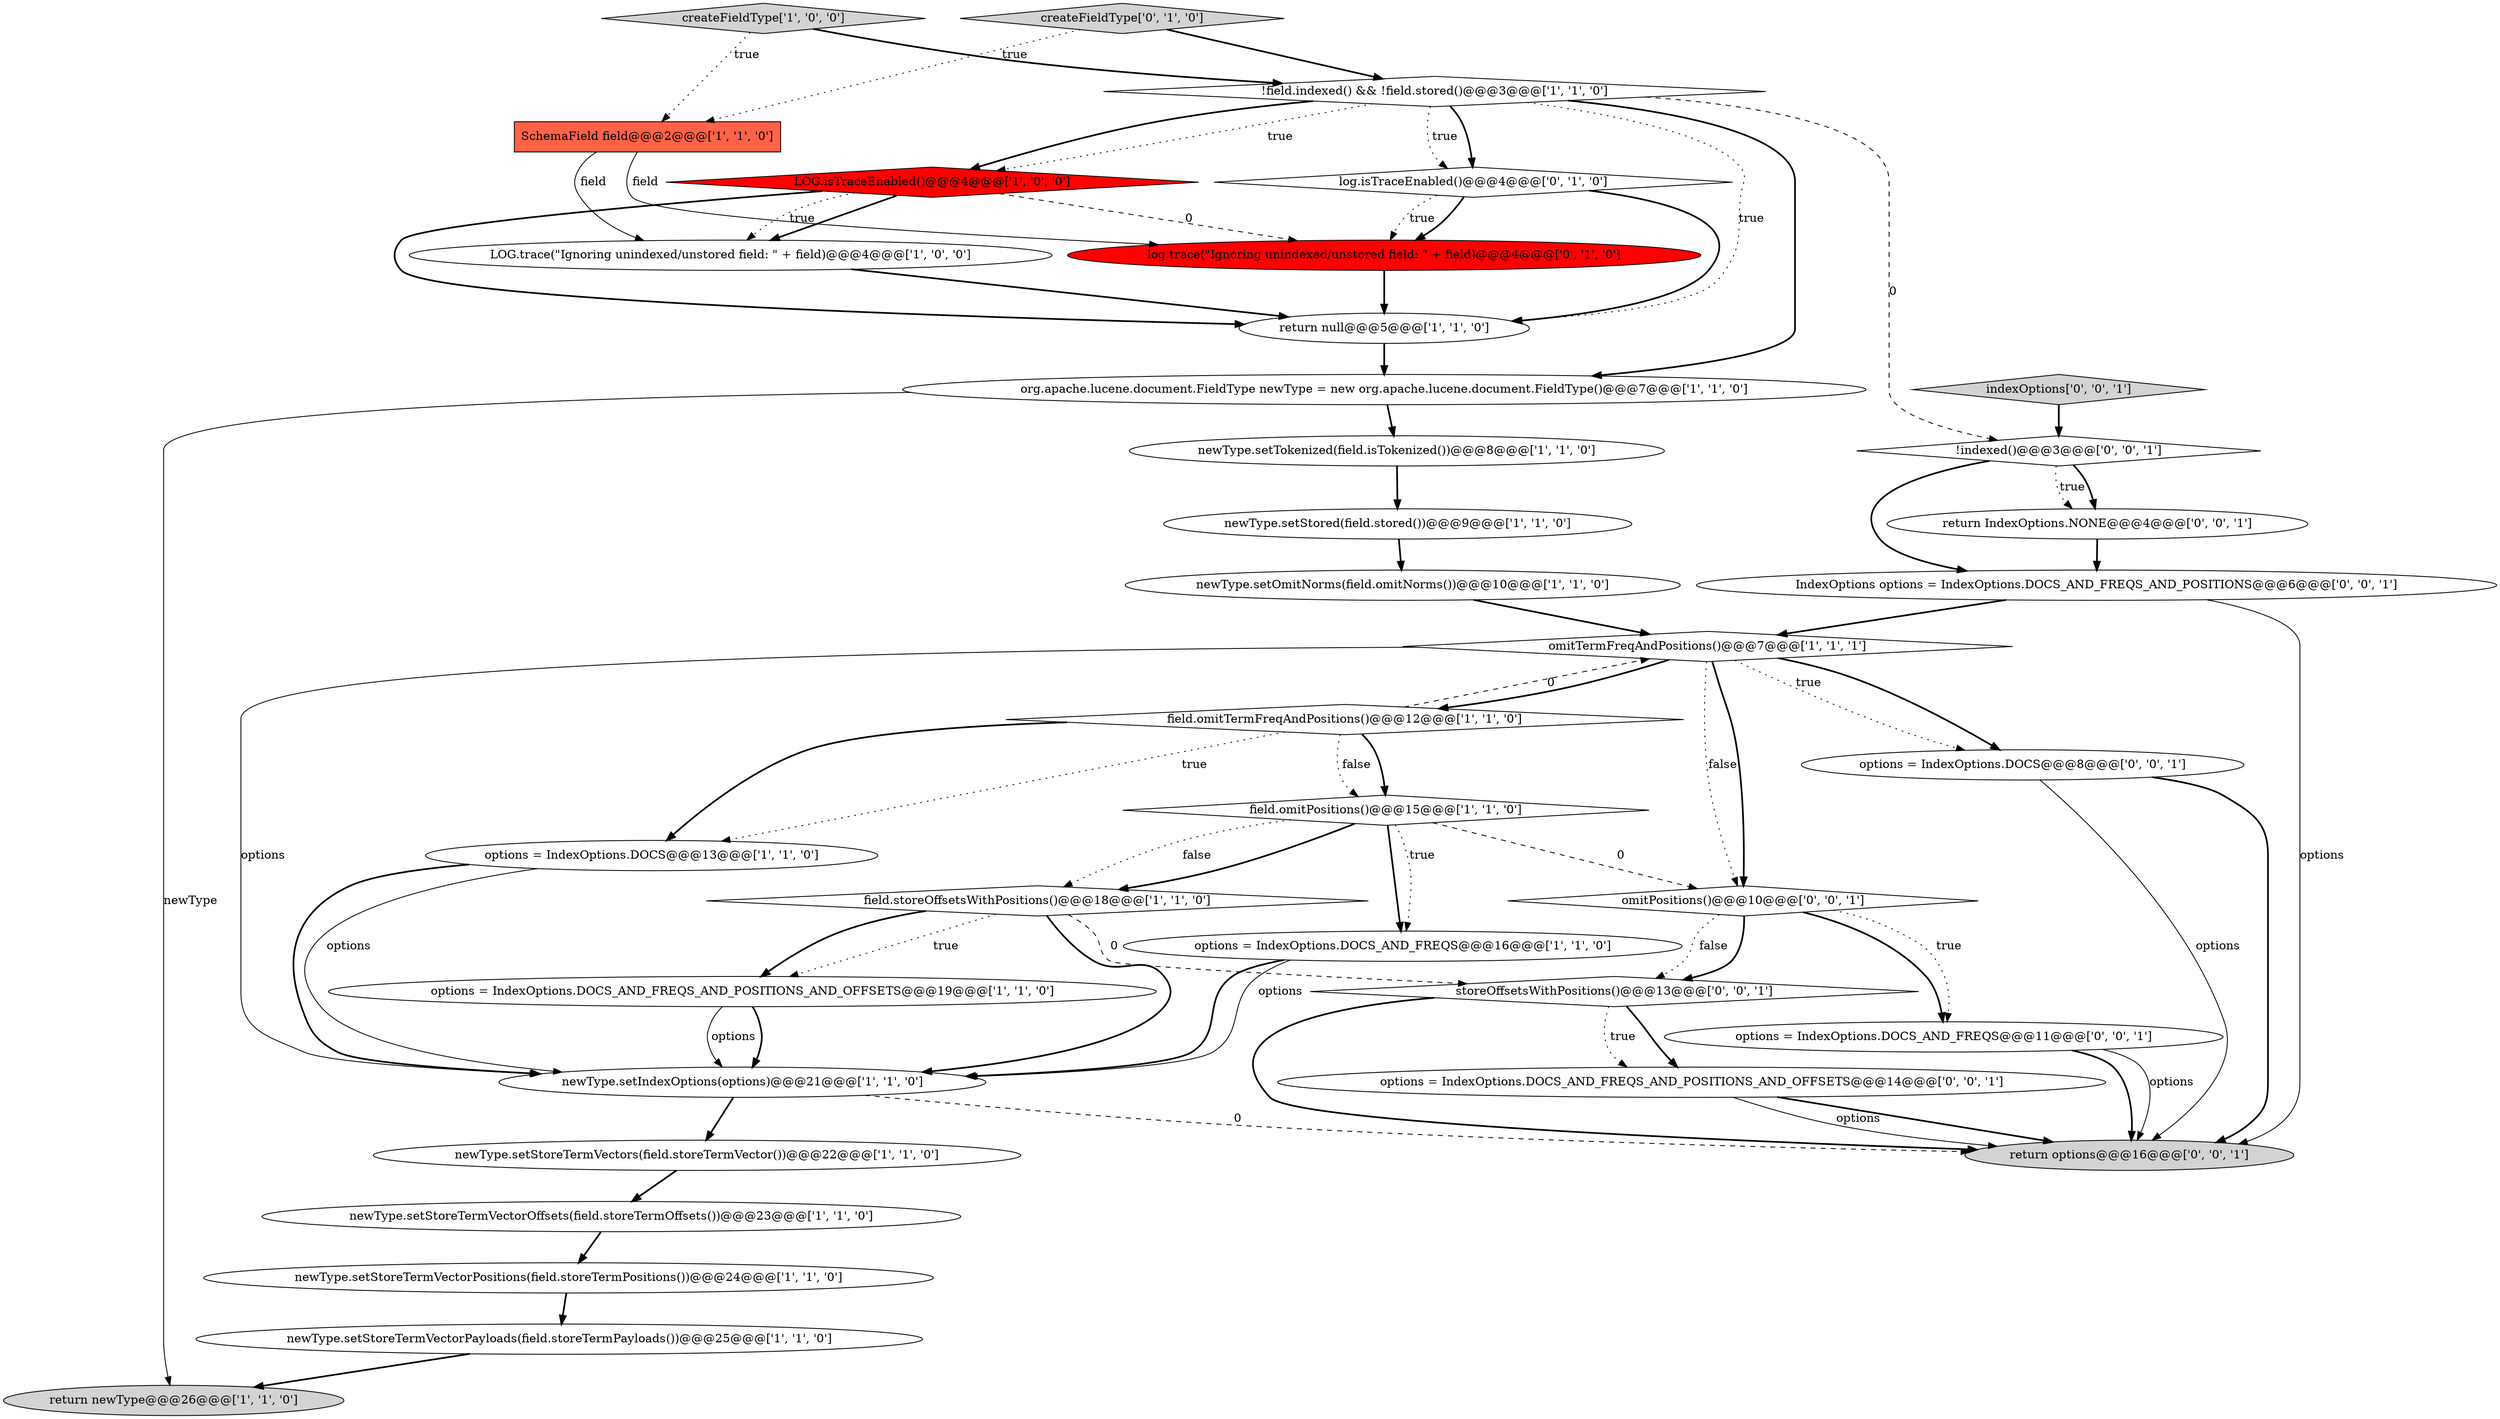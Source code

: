 digraph {
13 [style = filled, label = "return newType@@@26@@@['1', '1', '0']", fillcolor = lightgray, shape = ellipse image = "AAA0AAABBB1BBB"];
1 [style = filled, label = "newType.setIndexOptions(options)@@@21@@@['1', '1', '0']", fillcolor = white, shape = ellipse image = "AAA0AAABBB1BBB"];
16 [style = filled, label = "SchemaField field@@@2@@@['1', '1', '0']", fillcolor = tomato, shape = box image = "AAA0AAABBB1BBB"];
17 [style = filled, label = "LOG.isTraceEnabled()@@@4@@@['1', '0', '0']", fillcolor = red, shape = diamond image = "AAA1AAABBB1BBB"];
10 [style = filled, label = "field.storeOffsetsWithPositions()@@@18@@@['1', '1', '0']", fillcolor = white, shape = diamond image = "AAA0AAABBB1BBB"];
5 [style = filled, label = "LOG.trace(\"Ignoring unindexed/unstored field: \" + field)@@@4@@@['1', '0', '0']", fillcolor = white, shape = ellipse image = "AAA0AAABBB1BBB"];
35 [style = filled, label = "options = IndexOptions.DOCS_AND_FREQS@@@11@@@['0', '0', '1']", fillcolor = white, shape = ellipse image = "AAA0AAABBB3BBB"];
25 [style = filled, label = "log.trace(\"Ignoring unindexed/unstored field: \" + field)@@@4@@@['0', '1', '0']", fillcolor = red, shape = ellipse image = "AAA1AAABBB2BBB"];
22 [style = filled, label = "org.apache.lucene.document.FieldType newType = new org.apache.lucene.document.FieldType()@@@7@@@['1', '1', '0']", fillcolor = white, shape = ellipse image = "AAA0AAABBB1BBB"];
14 [style = filled, label = "omitTermFreqAndPositions()@@@7@@@['1', '1', '1']", fillcolor = white, shape = diamond image = "AAA0AAABBB1BBB"];
11 [style = filled, label = "options = IndexOptions.DOCS_AND_FREQS@@@16@@@['1', '1', '0']", fillcolor = white, shape = ellipse image = "AAA0AAABBB1BBB"];
12 [style = filled, label = "newType.setStoreTermVectorOffsets(field.storeTermOffsets())@@@23@@@['1', '1', '0']", fillcolor = white, shape = ellipse image = "AAA0AAABBB1BBB"];
3 [style = filled, label = "options = IndexOptions.DOCS_AND_FREQS_AND_POSITIONS_AND_OFFSETS@@@19@@@['1', '1', '0']", fillcolor = white, shape = ellipse image = "AAA0AAABBB1BBB"];
30 [style = filled, label = "IndexOptions options = IndexOptions.DOCS_AND_FREQS_AND_POSITIONS@@@6@@@['0', '0', '1']", fillcolor = white, shape = ellipse image = "AAA0AAABBB3BBB"];
9 [style = filled, label = "field.omitTermFreqAndPositions()@@@12@@@['1', '1', '0']", fillcolor = white, shape = diamond image = "AAA0AAABBB1BBB"];
20 [style = filled, label = "!field.indexed() && !field.stored()@@@3@@@['1', '1', '0']", fillcolor = white, shape = diamond image = "AAA0AAABBB1BBB"];
29 [style = filled, label = "indexOptions['0', '0', '1']", fillcolor = lightgray, shape = diamond image = "AAA0AAABBB3BBB"];
26 [style = filled, label = "return options@@@16@@@['0', '0', '1']", fillcolor = lightgray, shape = ellipse image = "AAA0AAABBB3BBB"];
8 [style = filled, label = "newType.setTokenized(field.isTokenized())@@@8@@@['1', '1', '0']", fillcolor = white, shape = ellipse image = "AAA0AAABBB1BBB"];
7 [style = filled, label = "createFieldType['1', '0', '0']", fillcolor = lightgray, shape = diamond image = "AAA0AAABBB1BBB"];
6 [style = filled, label = "newType.setStoreTermVectorPositions(field.storeTermPositions())@@@24@@@['1', '1', '0']", fillcolor = white, shape = ellipse image = "AAA0AAABBB1BBB"];
21 [style = filled, label = "return null@@@5@@@['1', '1', '0']", fillcolor = white, shape = ellipse image = "AAA0AAABBB1BBB"];
2 [style = filled, label = "options = IndexOptions.DOCS@@@13@@@['1', '1', '0']", fillcolor = white, shape = ellipse image = "AAA0AAABBB1BBB"];
24 [style = filled, label = "createFieldType['0', '1', '0']", fillcolor = lightgray, shape = diamond image = "AAA0AAABBB2BBB"];
27 [style = filled, label = "!indexed()@@@3@@@['0', '0', '1']", fillcolor = white, shape = diamond image = "AAA0AAABBB3BBB"];
33 [style = filled, label = "storeOffsetsWithPositions()@@@13@@@['0', '0', '1']", fillcolor = white, shape = diamond image = "AAA0AAABBB3BBB"];
34 [style = filled, label = "return IndexOptions.NONE@@@4@@@['0', '0', '1']", fillcolor = white, shape = ellipse image = "AAA0AAABBB3BBB"];
0 [style = filled, label = "field.omitPositions()@@@15@@@['1', '1', '0']", fillcolor = white, shape = diamond image = "AAA0AAABBB1BBB"];
4 [style = filled, label = "newType.setOmitNorms(field.omitNorms())@@@10@@@['1', '1', '0']", fillcolor = white, shape = ellipse image = "AAA0AAABBB1BBB"];
18 [style = filled, label = "newType.setStored(field.stored())@@@9@@@['1', '1', '0']", fillcolor = white, shape = ellipse image = "AAA0AAABBB1BBB"];
19 [style = filled, label = "newType.setStoreTermVectorPayloads(field.storeTermPayloads())@@@25@@@['1', '1', '0']", fillcolor = white, shape = ellipse image = "AAA0AAABBB1BBB"];
31 [style = filled, label = "options = IndexOptions.DOCS@@@8@@@['0', '0', '1']", fillcolor = white, shape = ellipse image = "AAA0AAABBB3BBB"];
23 [style = filled, label = "log.isTraceEnabled()@@@4@@@['0', '1', '0']", fillcolor = white, shape = diamond image = "AAA0AAABBB2BBB"];
32 [style = filled, label = "omitPositions()@@@10@@@['0', '0', '1']", fillcolor = white, shape = diamond image = "AAA0AAABBB3BBB"];
15 [style = filled, label = "newType.setStoreTermVectors(field.storeTermVector())@@@22@@@['1', '1', '0']", fillcolor = white, shape = ellipse image = "AAA0AAABBB1BBB"];
28 [style = filled, label = "options = IndexOptions.DOCS_AND_FREQS_AND_POSITIONS_AND_OFFSETS@@@14@@@['0', '0', '1']", fillcolor = white, shape = ellipse image = "AAA0AAABBB3BBB"];
32->35 [style = bold, label=""];
2->1 [style = solid, label="options"];
23->25 [style = bold, label=""];
17->5 [style = bold, label=""];
4->14 [style = bold, label=""];
20->17 [style = bold, label=""];
32->35 [style = dotted, label="true"];
9->0 [style = bold, label=""];
3->1 [style = bold, label=""];
9->2 [style = bold, label=""];
27->34 [style = dotted, label="true"];
11->1 [style = bold, label=""];
20->17 [style = dotted, label="true"];
8->18 [style = bold, label=""];
2->1 [style = bold, label=""];
1->15 [style = bold, label=""];
27->30 [style = bold, label=""];
14->1 [style = solid, label="options"];
33->28 [style = bold, label=""];
33->28 [style = dotted, label="true"];
20->27 [style = dashed, label="0"];
0->32 [style = dashed, label="0"];
9->0 [style = dotted, label="false"];
10->3 [style = dotted, label="true"];
0->11 [style = bold, label=""];
10->3 [style = bold, label=""];
28->26 [style = bold, label=""];
10->33 [style = dashed, label="0"];
20->21 [style = dotted, label="true"];
6->19 [style = bold, label=""];
7->20 [style = bold, label=""];
1->26 [style = dashed, label="0"];
14->32 [style = dotted, label="false"];
12->6 [style = bold, label=""];
24->16 [style = dotted, label="true"];
34->30 [style = bold, label=""];
32->33 [style = bold, label=""];
11->1 [style = solid, label="options"];
22->13 [style = solid, label="newType"];
30->26 [style = solid, label="options"];
33->26 [style = bold, label=""];
16->25 [style = solid, label="field"];
20->22 [style = bold, label=""];
17->25 [style = dashed, label="0"];
24->20 [style = bold, label=""];
22->8 [style = bold, label=""];
5->21 [style = bold, label=""];
29->27 [style = bold, label=""];
31->26 [style = bold, label=""];
0->10 [style = bold, label=""];
27->34 [style = bold, label=""];
9->14 [style = dashed, label="0"];
28->26 [style = solid, label="options"];
18->4 [style = bold, label=""];
19->13 [style = bold, label=""];
20->23 [style = bold, label=""];
23->21 [style = bold, label=""];
21->22 [style = bold, label=""];
9->2 [style = dotted, label="true"];
35->26 [style = solid, label="options"];
20->23 [style = dotted, label="true"];
14->31 [style = bold, label=""];
7->16 [style = dotted, label="true"];
30->14 [style = bold, label=""];
14->31 [style = dotted, label="true"];
14->9 [style = bold, label=""];
15->12 [style = bold, label=""];
31->26 [style = solid, label="options"];
10->1 [style = bold, label=""];
14->32 [style = bold, label=""];
0->11 [style = dotted, label="true"];
17->21 [style = bold, label=""];
3->1 [style = solid, label="options"];
23->25 [style = dotted, label="true"];
25->21 [style = bold, label=""];
35->26 [style = bold, label=""];
16->5 [style = solid, label="field"];
32->33 [style = dotted, label="false"];
17->5 [style = dotted, label="true"];
0->10 [style = dotted, label="false"];
}
